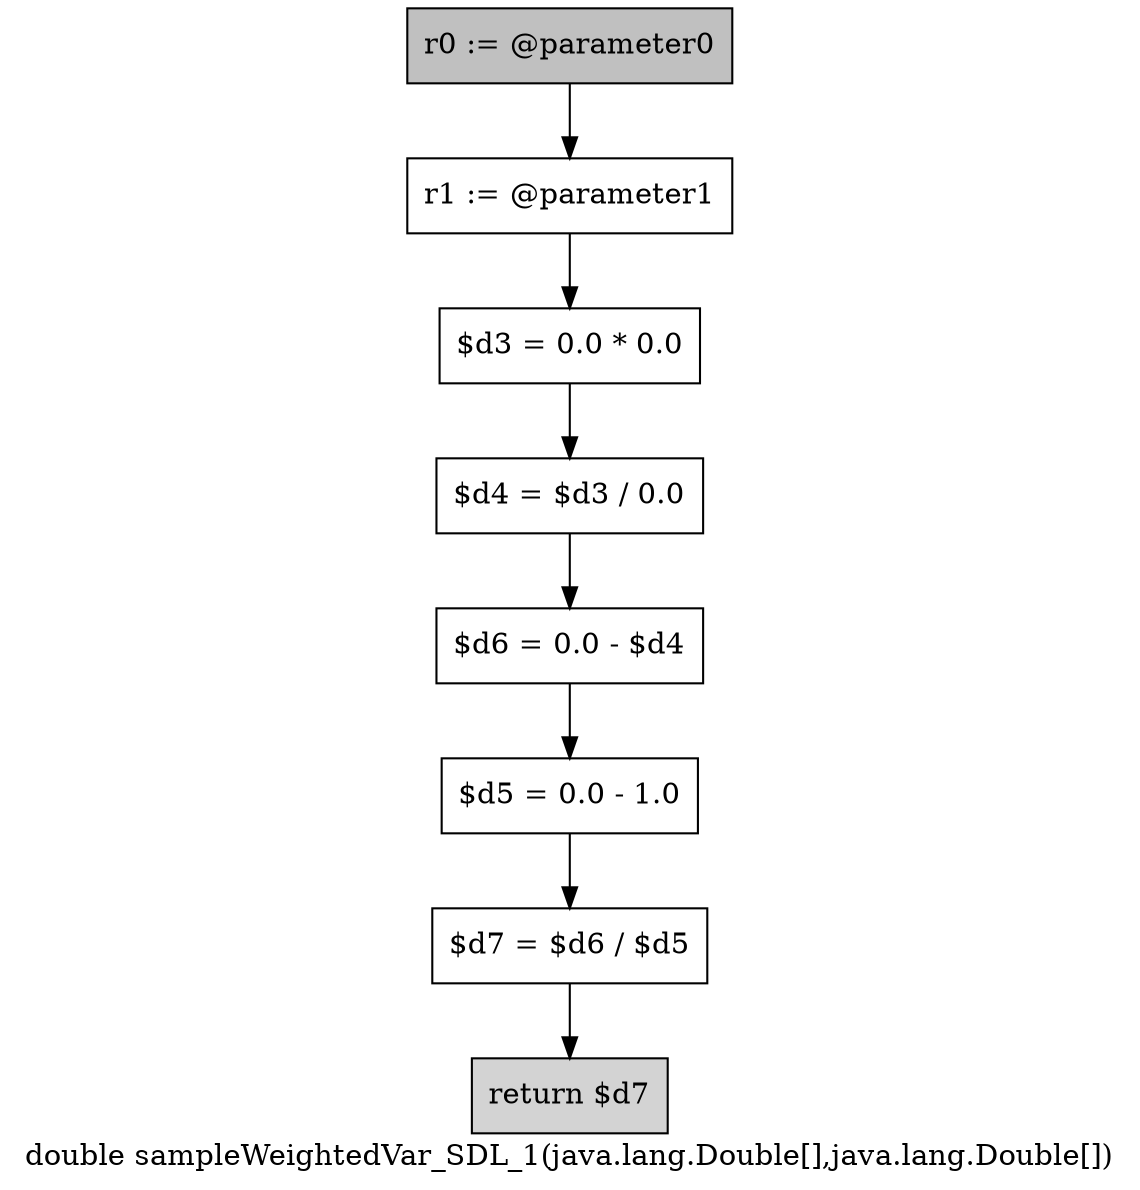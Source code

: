 digraph "double sampleWeightedVar_SDL_1(java.lang.Double[],java.lang.Double[])" {
    label="double sampleWeightedVar_SDL_1(java.lang.Double[],java.lang.Double[])";
    node [shape=box];
    "0" [style=filled,fillcolor=gray,label="r0 := @parameter0",];
    "1" [label="r1 := @parameter1",];
    "0"->"1";
    "2" [label="$d3 = 0.0 * 0.0",];
    "1"->"2";
    "3" [label="$d4 = $d3 / 0.0",];
    "2"->"3";
    "4" [label="$d6 = 0.0 - $d4",];
    "3"->"4";
    "5" [label="$d5 = 0.0 - 1.0",];
    "4"->"5";
    "6" [label="$d7 = $d6 / $d5",];
    "5"->"6";
    "7" [style=filled,fillcolor=lightgray,label="return $d7",];
    "6"->"7";
}
